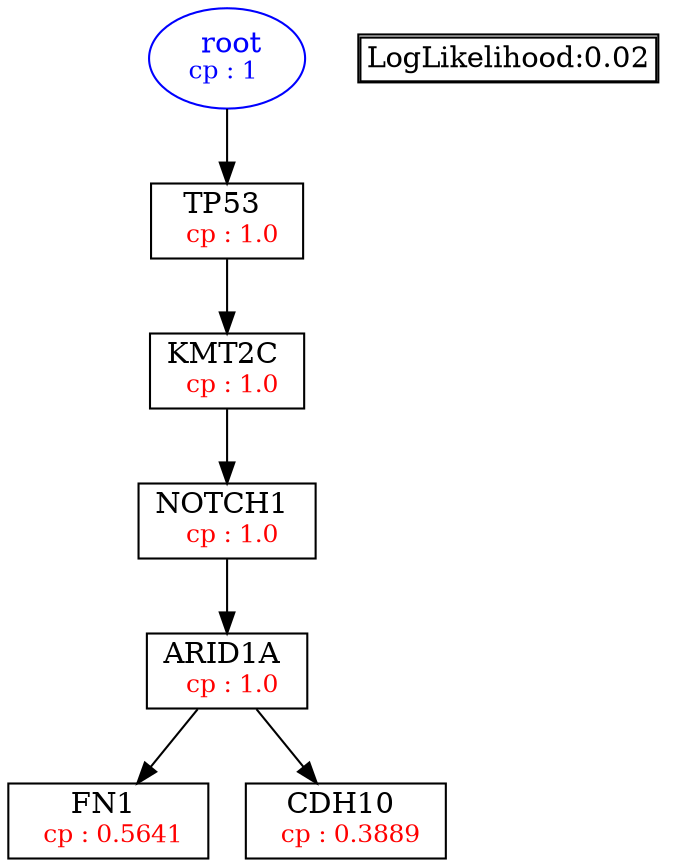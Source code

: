 digraph tree {
    "root" [label=<<font color='Blue'> root</font><br/><font color='Blue' POINT-SIZE='12'>cp : 1 </font>>, shape=oval, color=Blue];
    "S6" [label =<TP53 <br/> <font color='Red' POINT-SIZE='12'> cp : 1.0 </font>>, shape=box];
    "S4" [label =<KMT2C <br/> <font color='Red' POINT-SIZE='12'> cp : 1.0 </font>>, shape=box];
    "S5" [label =<NOTCH1 <br/> <font color='Red' POINT-SIZE='12'> cp : 1.0 </font>>, shape=box];
    "S1" [label =<ARID1A <br/> <font color='Red' POINT-SIZE='12'> cp : 1.0 </font>>, shape=box];
    "S2" [label =<FN1 <br/> <font color='Red' POINT-SIZE='12'> cp : 0.5641 </font>>, shape=box];
    "S3" [label =<CDH10 <br/> <font color='Red' POINT-SIZE='12'> cp : 0.3889 </font>>, shape=box];
    "root" -> "S6";
    "S6" -> "S4";
    "S4" -> "S5";
    "S5" -> "S1";
    "S1" -> "S2";
    "S1" -> "S3";

    node[shape=plaintext]
    fontsize="10"
    struct1 [label=
    <<TABLE BORDER="1" CELLBORDER="1" CELLSPACING="0" >
    <TR><TD ALIGN="LEFT">LogLikelihood:0.02</TD></TR>
    </TABLE>>];

}
